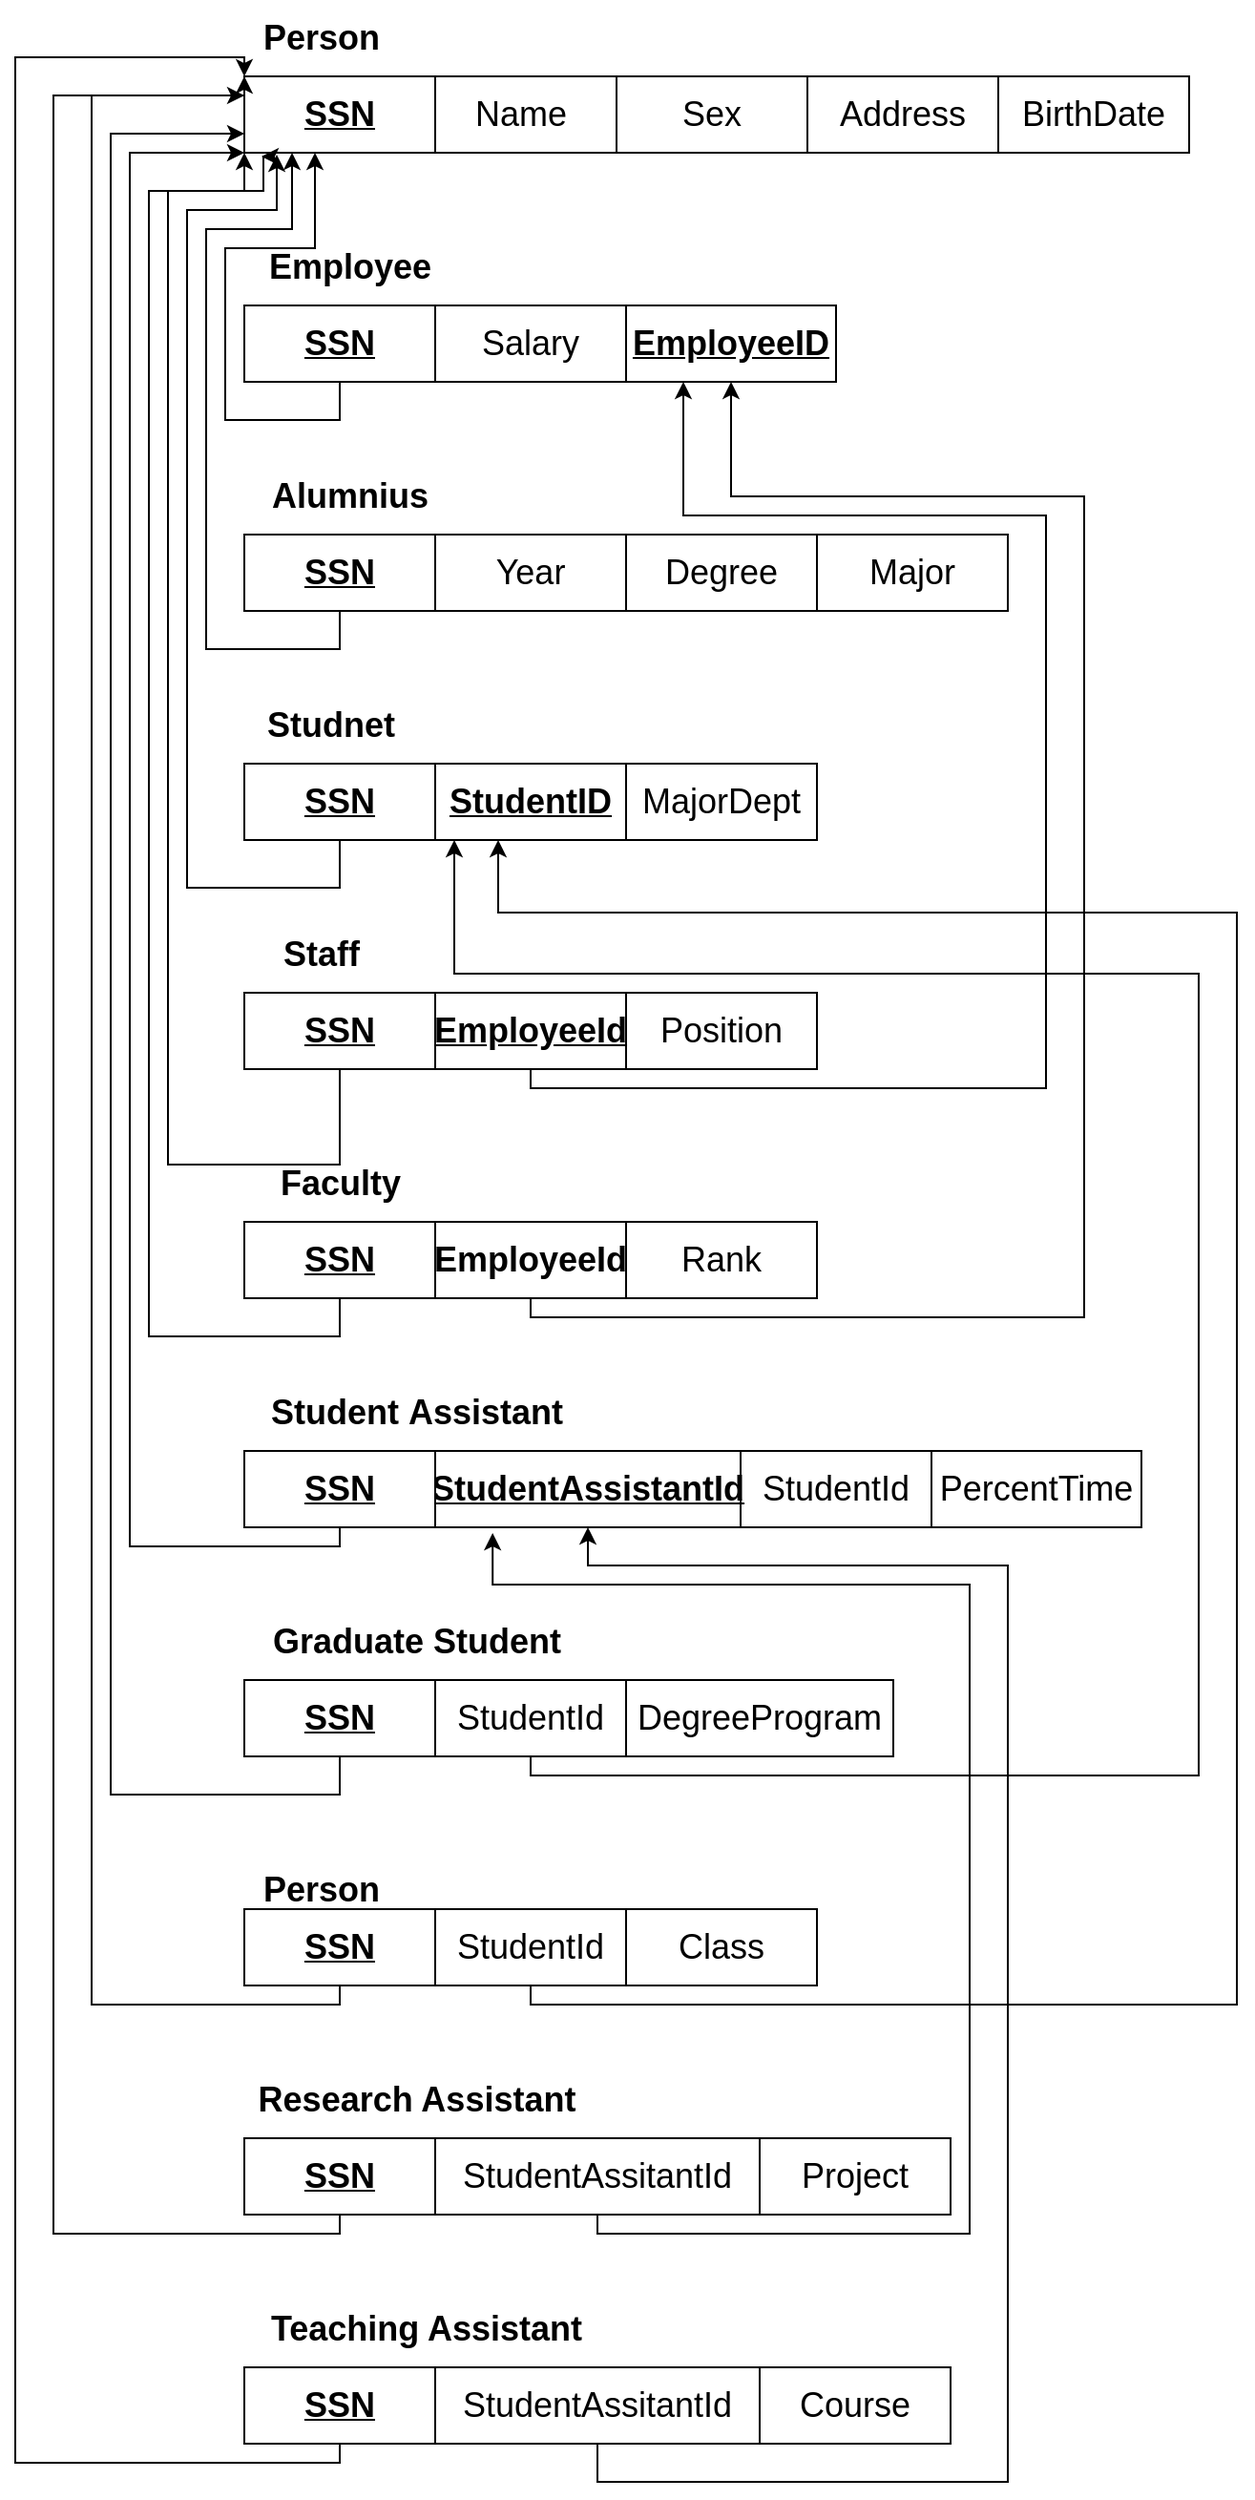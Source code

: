 <mxfile version="20.4.2" type="github">
  <diagram id="nGY78GgrmlLPz7ZSxJ6B" name="Page-1">
    <mxGraphModel dx="1182" dy="1393" grid="1" gridSize="10" guides="1" tooltips="1" connect="1" arrows="1" fold="1" page="1" pageScale="1" pageWidth="850" pageHeight="1100" math="0" shadow="0">
      <root>
        <mxCell id="0" />
        <mxCell id="1" parent="0" />
        <mxCell id="ga5Y2FUn5J8a-sesneGH-1" value="&lt;b&gt;&lt;font style=&quot;font-size: 18px;&quot;&gt;Person&lt;/font&gt;&lt;/b&gt;" style="text;html=1;align=center;verticalAlign=middle;resizable=0;points=[];autosize=1;strokeColor=none;fillColor=none;" vertex="1" parent="1">
          <mxGeometry x="190" y="110" width="80" height="40" as="geometry" />
        </mxCell>
        <mxCell id="ga5Y2FUn5J8a-sesneGH-2" value="&lt;b&gt;&lt;font style=&quot;font-size: 18px;&quot;&gt;Employee&lt;/font&gt;&lt;/b&gt;" style="text;html=1;align=center;verticalAlign=middle;resizable=0;points=[];autosize=1;strokeColor=none;fillColor=none;" vertex="1" parent="1">
          <mxGeometry x="190" y="230" width="110" height="40" as="geometry" />
        </mxCell>
        <mxCell id="ga5Y2FUn5J8a-sesneGH-3" value="&lt;b&gt;&lt;font style=&quot;font-size: 18px;&quot;&gt;Alumnius&lt;/font&gt;&lt;/b&gt;" style="text;html=1;align=center;verticalAlign=middle;resizable=0;points=[];autosize=1;strokeColor=none;fillColor=none;" vertex="1" parent="1">
          <mxGeometry x="190" y="350" width="110" height="40" as="geometry" />
        </mxCell>
        <mxCell id="ga5Y2FUn5J8a-sesneGH-4" value="&lt;b&gt;&lt;font style=&quot;font-size: 18px;&quot;&gt;Studnet&lt;/font&gt;&lt;/b&gt;" style="text;html=1;align=center;verticalAlign=middle;resizable=0;points=[];autosize=1;strokeColor=none;fillColor=none;" vertex="1" parent="1">
          <mxGeometry x="190" y="470" width="90" height="40" as="geometry" />
        </mxCell>
        <mxCell id="ga5Y2FUn5J8a-sesneGH-5" value="&lt;b&gt;&lt;font style=&quot;font-size: 18px;&quot;&gt;Staff&lt;/font&gt;&lt;/b&gt;" style="text;html=1;align=center;verticalAlign=middle;resizable=0;points=[];autosize=1;strokeColor=none;fillColor=none;" vertex="1" parent="1">
          <mxGeometry x="200" y="590" width="60" height="40" as="geometry" />
        </mxCell>
        <mxCell id="ga5Y2FUn5J8a-sesneGH-6" value="&lt;b&gt;&lt;font style=&quot;font-size: 18px;&quot;&gt;Faculty&lt;/font&gt;&lt;/b&gt;" style="text;html=1;align=center;verticalAlign=middle;resizable=0;points=[];autosize=1;strokeColor=none;fillColor=none;" vertex="1" parent="1">
          <mxGeometry x="195" y="710" width="90" height="40" as="geometry" />
        </mxCell>
        <mxCell id="ga5Y2FUn5J8a-sesneGH-7" value="&lt;font style=&quot;&quot;&gt;&lt;span style=&quot;font-size: 18px;&quot;&gt;&lt;b&gt;Student&amp;nbsp;&lt;/b&gt;&lt;/span&gt;&lt;/font&gt;&lt;span style=&quot;font-size: 18px;&quot;&gt;&lt;b&gt;Assistant&lt;/b&gt;&lt;/span&gt;" style="text;html=1;align=center;verticalAlign=middle;resizable=0;points=[];autosize=1;strokeColor=none;fillColor=none;" vertex="1" parent="1">
          <mxGeometry x="190" y="830" width="180" height="40" as="geometry" />
        </mxCell>
        <mxCell id="ga5Y2FUn5J8a-sesneGH-8" value="&lt;b&gt;&lt;font style=&quot;font-size: 18px;&quot;&gt;Person&lt;/font&gt;&lt;/b&gt;" style="text;html=1;align=center;verticalAlign=middle;resizable=0;points=[];autosize=1;strokeColor=none;fillColor=none;" vertex="1" parent="1">
          <mxGeometry x="190" y="1080" width="80" height="40" as="geometry" />
        </mxCell>
        <mxCell id="ga5Y2FUn5J8a-sesneGH-9" value="&lt;b&gt;&lt;font style=&quot;font-size: 18px;&quot;&gt;Research Assistant&lt;/font&gt;&lt;/b&gt;" style="text;html=1;align=center;verticalAlign=middle;resizable=0;points=[];autosize=1;strokeColor=none;fillColor=none;" vertex="1" parent="1">
          <mxGeometry x="185" y="1190" width="190" height="40" as="geometry" />
        </mxCell>
        <mxCell id="ga5Y2FUn5J8a-sesneGH-10" value="&lt;b&gt;&lt;font style=&quot;font-size: 18px;&quot;&gt;Graduate Student&lt;/font&gt;&lt;/b&gt;" style="text;html=1;align=center;verticalAlign=middle;resizable=0;points=[];autosize=1;strokeColor=none;fillColor=none;" vertex="1" parent="1">
          <mxGeometry x="195" y="950" width="170" height="40" as="geometry" />
        </mxCell>
        <mxCell id="ga5Y2FUn5J8a-sesneGH-61" style="edgeStyle=orthogonalEdgeStyle;rounded=0;orthogonalLoop=1;jettySize=auto;html=1;entryX=0.37;entryY=1;entryDx=0;entryDy=0;entryPerimeter=0;fontSize=18;" edge="1" parent="1" source="ga5Y2FUn5J8a-sesneGH-11" target="ga5Y2FUn5J8a-sesneGH-16">
          <mxGeometry relative="1" as="geometry">
            <Array as="points">
              <mxPoint x="240" y="330" />
              <mxPoint x="180" y="330" />
              <mxPoint x="180" y="240" />
              <mxPoint x="227" y="240" />
            </Array>
          </mxGeometry>
        </mxCell>
        <mxCell id="ga5Y2FUn5J8a-sesneGH-11" value="&lt;b&gt;&lt;u&gt;SSN&lt;/u&gt;&lt;/b&gt;" style="whiteSpace=wrap;html=1;align=center;fontSize=18;" vertex="1" parent="1">
          <mxGeometry x="190" y="270" width="100" height="40" as="geometry" />
        </mxCell>
        <mxCell id="ga5Y2FUn5J8a-sesneGH-12" value="BirthDate" style="whiteSpace=wrap;html=1;align=center;fontSize=18;" vertex="1" parent="1">
          <mxGeometry x="585" y="150" width="100" height="40" as="geometry" />
        </mxCell>
        <mxCell id="ga5Y2FUn5J8a-sesneGH-13" value="Address" style="whiteSpace=wrap;html=1;align=center;fontSize=18;" vertex="1" parent="1">
          <mxGeometry x="485" y="150" width="100" height="40" as="geometry" />
        </mxCell>
        <mxCell id="ga5Y2FUn5J8a-sesneGH-14" value="Sex" style="whiteSpace=wrap;html=1;align=center;fontSize=18;" vertex="1" parent="1">
          <mxGeometry x="385" y="150" width="100" height="40" as="geometry" />
        </mxCell>
        <mxCell id="ga5Y2FUn5J8a-sesneGH-15" value="Name" style="whiteSpace=wrap;html=1;align=center;fontSize=18;" vertex="1" parent="1">
          <mxGeometry x="285" y="150" width="100" height="40" as="geometry" />
        </mxCell>
        <mxCell id="ga5Y2FUn5J8a-sesneGH-16" value="&lt;b&gt;&lt;u&gt;SSN&lt;/u&gt;&lt;/b&gt;" style="whiteSpace=wrap;html=1;align=center;fontSize=18;" vertex="1" parent="1">
          <mxGeometry x="190" y="150" width="100" height="40" as="geometry" />
        </mxCell>
        <mxCell id="ga5Y2FUn5J8a-sesneGH-17" value="MajorDept" style="whiteSpace=wrap;html=1;align=center;fontSize=18;" vertex="1" parent="1">
          <mxGeometry x="390" y="510" width="100" height="40" as="geometry" />
        </mxCell>
        <mxCell id="ga5Y2FUn5J8a-sesneGH-18" value="&lt;b&gt;&lt;u&gt;StudentID&lt;/u&gt;&lt;/b&gt;" style="whiteSpace=wrap;html=1;align=center;fontSize=18;" vertex="1" parent="1">
          <mxGeometry x="290" y="510" width="100" height="40" as="geometry" />
        </mxCell>
        <mxCell id="ga5Y2FUn5J8a-sesneGH-63" style="edgeStyle=orthogonalEdgeStyle;rounded=0;orthogonalLoop=1;jettySize=auto;html=1;fontSize=18;entryX=0.17;entryY=1.025;entryDx=0;entryDy=0;entryPerimeter=0;" edge="1" parent="1" source="ga5Y2FUn5J8a-sesneGH-19" target="ga5Y2FUn5J8a-sesneGH-16">
          <mxGeometry relative="1" as="geometry">
            <mxPoint x="210" y="220" as="targetPoint" />
            <Array as="points">
              <mxPoint x="240" y="575" />
              <mxPoint x="160" y="575" />
              <mxPoint x="160" y="220" />
              <mxPoint x="207" y="220" />
            </Array>
          </mxGeometry>
        </mxCell>
        <mxCell id="ga5Y2FUn5J8a-sesneGH-19" value="&lt;b&gt;&lt;u&gt;SSN&lt;/u&gt;&lt;/b&gt;" style="whiteSpace=wrap;html=1;align=center;fontSize=18;" vertex="1" parent="1">
          <mxGeometry x="190" y="510" width="100" height="40" as="geometry" />
        </mxCell>
        <mxCell id="ga5Y2FUn5J8a-sesneGH-20" value="Major" style="whiteSpace=wrap;html=1;align=center;fontSize=18;" vertex="1" parent="1">
          <mxGeometry x="490" y="390" width="100" height="40" as="geometry" />
        </mxCell>
        <mxCell id="ga5Y2FUn5J8a-sesneGH-21" value="Degree" style="whiteSpace=wrap;html=1;align=center;fontSize=18;" vertex="1" parent="1">
          <mxGeometry x="390" y="390" width="100" height="40" as="geometry" />
        </mxCell>
        <mxCell id="ga5Y2FUn5J8a-sesneGH-22" value="Year" style="whiteSpace=wrap;html=1;align=center;fontSize=18;" vertex="1" parent="1">
          <mxGeometry x="290" y="390" width="100" height="40" as="geometry" />
        </mxCell>
        <mxCell id="ga5Y2FUn5J8a-sesneGH-62" style="edgeStyle=orthogonalEdgeStyle;rounded=0;orthogonalLoop=1;jettySize=auto;html=1;fontSize=18;entryX=0.25;entryY=1;entryDx=0;entryDy=0;" edge="1" parent="1" source="ga5Y2FUn5J8a-sesneGH-23" target="ga5Y2FUn5J8a-sesneGH-16">
          <mxGeometry relative="1" as="geometry">
            <mxPoint x="220" y="200" as="targetPoint" />
            <Array as="points">
              <mxPoint x="240" y="450" />
              <mxPoint x="170" y="450" />
              <mxPoint x="170" y="230" />
              <mxPoint x="215" y="230" />
            </Array>
          </mxGeometry>
        </mxCell>
        <mxCell id="ga5Y2FUn5J8a-sesneGH-23" value="&lt;b&gt;&lt;u&gt;SSN&lt;/u&gt;&lt;/b&gt;" style="whiteSpace=wrap;html=1;align=center;fontSize=18;" vertex="1" parent="1">
          <mxGeometry x="190" y="390" width="100" height="40" as="geometry" />
        </mxCell>
        <mxCell id="ga5Y2FUn5J8a-sesneGH-24" value="&lt;b&gt;&lt;u&gt;EmployeeID&lt;/u&gt;&lt;/b&gt;" style="whiteSpace=wrap;html=1;align=center;fontSize=18;" vertex="1" parent="1">
          <mxGeometry x="390" y="270" width="110" height="40" as="geometry" />
        </mxCell>
        <mxCell id="ga5Y2FUn5J8a-sesneGH-25" value="Salary" style="whiteSpace=wrap;html=1;align=center;fontSize=18;" vertex="1" parent="1">
          <mxGeometry x="290" y="270" width="100" height="40" as="geometry" />
        </mxCell>
        <mxCell id="ga5Y2FUn5J8a-sesneGH-32" value="PercentTime" style="whiteSpace=wrap;html=1;align=center;fontSize=18;" vertex="1" parent="1">
          <mxGeometry x="550" y="870" width="110" height="40" as="geometry" />
        </mxCell>
        <mxCell id="ga5Y2FUn5J8a-sesneGH-34" value="StudentId" style="whiteSpace=wrap;html=1;align=center;fontSize=18;" vertex="1" parent="1">
          <mxGeometry x="450" y="870" width="100" height="40" as="geometry" />
        </mxCell>
        <mxCell id="ga5Y2FUn5J8a-sesneGH-35" value="&lt;b&gt;&lt;u&gt;StudentAssistantId&lt;/u&gt;&lt;/b&gt;" style="whiteSpace=wrap;html=1;align=center;fontSize=18;" vertex="1" parent="1">
          <mxGeometry x="290" y="870" width="160" height="40" as="geometry" />
        </mxCell>
        <mxCell id="ga5Y2FUn5J8a-sesneGH-66" style="edgeStyle=orthogonalEdgeStyle;rounded=0;orthogonalLoop=1;jettySize=auto;html=1;fontSize=18;entryX=0;entryY=1;entryDx=0;entryDy=0;" edge="1" parent="1" source="ga5Y2FUn5J8a-sesneGH-36" target="ga5Y2FUn5J8a-sesneGH-16">
          <mxGeometry relative="1" as="geometry">
            <mxPoint x="140" y="189" as="targetPoint" />
            <Array as="points">
              <mxPoint x="240" y="920" />
              <mxPoint x="130" y="920" />
              <mxPoint x="130" y="190" />
            </Array>
          </mxGeometry>
        </mxCell>
        <mxCell id="ga5Y2FUn5J8a-sesneGH-36" value="&lt;b&gt;&lt;u&gt;SSN&lt;/u&gt;&lt;/b&gt;" style="whiteSpace=wrap;html=1;align=center;fontSize=18;" vertex="1" parent="1">
          <mxGeometry x="190" y="870" width="100" height="40" as="geometry" />
        </mxCell>
        <mxCell id="ga5Y2FUn5J8a-sesneGH-38" value="Position" style="whiteSpace=wrap;html=1;align=center;fontSize=18;" vertex="1" parent="1">
          <mxGeometry x="390" y="630" width="100" height="40" as="geometry" />
        </mxCell>
        <mxCell id="ga5Y2FUn5J8a-sesneGH-74" style="edgeStyle=orthogonalEdgeStyle;rounded=0;orthogonalLoop=1;jettySize=auto;html=1;fontSize=18;" edge="1" parent="1" source="ga5Y2FUn5J8a-sesneGH-39">
          <mxGeometry relative="1" as="geometry">
            <mxPoint x="420" y="310" as="targetPoint" />
            <Array as="points">
              <mxPoint x="340" y="680" />
              <mxPoint x="610" y="680" />
              <mxPoint x="610" y="380" />
              <mxPoint x="420" y="380" />
              <mxPoint x="420" y="310" />
            </Array>
          </mxGeometry>
        </mxCell>
        <mxCell id="ga5Y2FUn5J8a-sesneGH-39" value="&lt;b&gt;&lt;u&gt;EmployeeId&lt;/u&gt;&lt;/b&gt;" style="whiteSpace=wrap;html=1;align=center;fontSize=18;" vertex="1" parent="1">
          <mxGeometry x="290" y="630" width="100" height="40" as="geometry" />
        </mxCell>
        <mxCell id="ga5Y2FUn5J8a-sesneGH-64" style="edgeStyle=orthogonalEdgeStyle;rounded=0;orthogonalLoop=1;jettySize=auto;html=1;fontSize=18;entryX=0.09;entryY=1.05;entryDx=0;entryDy=0;entryPerimeter=0;" edge="1" parent="1" source="ga5Y2FUn5J8a-sesneGH-40" target="ga5Y2FUn5J8a-sesneGH-16">
          <mxGeometry relative="1" as="geometry">
            <mxPoint x="200" y="200" as="targetPoint" />
            <Array as="points">
              <mxPoint x="240" y="720" />
              <mxPoint x="150" y="720" />
              <mxPoint x="150" y="210" />
              <mxPoint x="200" y="210" />
            </Array>
          </mxGeometry>
        </mxCell>
        <mxCell id="ga5Y2FUn5J8a-sesneGH-40" value="&lt;b&gt;&lt;u&gt;SSN&lt;/u&gt;&lt;/b&gt;" style="whiteSpace=wrap;html=1;align=center;fontSize=18;" vertex="1" parent="1">
          <mxGeometry x="190" y="630" width="100" height="40" as="geometry" />
        </mxCell>
        <mxCell id="ga5Y2FUn5J8a-sesneGH-41" value="Rank" style="whiteSpace=wrap;html=1;align=center;fontSize=18;" vertex="1" parent="1">
          <mxGeometry x="390" y="750" width="100" height="40" as="geometry" />
        </mxCell>
        <mxCell id="ga5Y2FUn5J8a-sesneGH-75" style="edgeStyle=orthogonalEdgeStyle;rounded=0;orthogonalLoop=1;jettySize=auto;html=1;fontSize=18;entryX=0.5;entryY=1;entryDx=0;entryDy=0;" edge="1" parent="1" source="ga5Y2FUn5J8a-sesneGH-42" target="ga5Y2FUn5J8a-sesneGH-24">
          <mxGeometry relative="1" as="geometry">
            <mxPoint x="440" y="360" as="targetPoint" />
            <Array as="points">
              <mxPoint x="340" y="800" />
              <mxPoint x="630" y="800" />
              <mxPoint x="630" y="370" />
              <mxPoint x="445" y="370" />
            </Array>
          </mxGeometry>
        </mxCell>
        <mxCell id="ga5Y2FUn5J8a-sesneGH-42" value="&lt;b&gt;EmployeeId&lt;/b&gt;" style="whiteSpace=wrap;html=1;align=center;fontSize=18;" vertex="1" parent="1">
          <mxGeometry x="290" y="750" width="100" height="40" as="geometry" />
        </mxCell>
        <mxCell id="ga5Y2FUn5J8a-sesneGH-65" style="edgeStyle=orthogonalEdgeStyle;rounded=0;orthogonalLoop=1;jettySize=auto;html=1;fontSize=18;entryX=0;entryY=1;entryDx=0;entryDy=0;" edge="1" parent="1" source="ga5Y2FUn5J8a-sesneGH-43" target="ga5Y2FUn5J8a-sesneGH-16">
          <mxGeometry relative="1" as="geometry">
            <mxPoint x="180" y="130" as="targetPoint" />
            <Array as="points">
              <mxPoint x="240" y="810" />
              <mxPoint x="140" y="810" />
              <mxPoint x="140" y="210" />
              <mxPoint x="190" y="210" />
            </Array>
          </mxGeometry>
        </mxCell>
        <mxCell id="ga5Y2FUn5J8a-sesneGH-43" value="&lt;b&gt;&lt;u&gt;SSN&lt;/u&gt;&lt;/b&gt;" style="whiteSpace=wrap;html=1;align=center;fontSize=18;" vertex="1" parent="1">
          <mxGeometry x="190" y="750" width="100" height="40" as="geometry" />
        </mxCell>
        <mxCell id="ga5Y2FUn5J8a-sesneGH-47" value="DegreeProgram" style="whiteSpace=wrap;html=1;align=center;fontSize=18;" vertex="1" parent="1">
          <mxGeometry x="390" y="990" width="140" height="40" as="geometry" />
        </mxCell>
        <mxCell id="ga5Y2FUn5J8a-sesneGH-78" style="edgeStyle=orthogonalEdgeStyle;rounded=0;orthogonalLoop=1;jettySize=auto;html=1;fontSize=18;entryX=0.1;entryY=1;entryDx=0;entryDy=0;entryPerimeter=0;" edge="1" parent="1" source="ga5Y2FUn5J8a-sesneGH-48" target="ga5Y2FUn5J8a-sesneGH-18">
          <mxGeometry relative="1" as="geometry">
            <mxPoint x="300" y="620" as="targetPoint" />
            <Array as="points">
              <mxPoint x="340" y="1040" />
              <mxPoint x="690" y="1040" />
              <mxPoint x="690" y="620" />
              <mxPoint x="300" y="620" />
            </Array>
          </mxGeometry>
        </mxCell>
        <mxCell id="ga5Y2FUn5J8a-sesneGH-48" value="StudentId" style="whiteSpace=wrap;html=1;align=center;fontSize=18;" vertex="1" parent="1">
          <mxGeometry x="290" y="990" width="100" height="40" as="geometry" />
        </mxCell>
        <mxCell id="ga5Y2FUn5J8a-sesneGH-67" style="edgeStyle=orthogonalEdgeStyle;rounded=0;orthogonalLoop=1;jettySize=auto;html=1;fontSize=18;entryX=0;entryY=0.75;entryDx=0;entryDy=0;" edge="1" parent="1" source="ga5Y2FUn5J8a-sesneGH-49" target="ga5Y2FUn5J8a-sesneGH-16">
          <mxGeometry relative="1" as="geometry">
            <mxPoint x="120" y="180" as="targetPoint" />
            <Array as="points">
              <mxPoint x="240" y="1050" />
              <mxPoint x="120" y="1050" />
              <mxPoint x="120" y="180" />
            </Array>
          </mxGeometry>
        </mxCell>
        <mxCell id="ga5Y2FUn5J8a-sesneGH-49" value="&lt;b&gt;&lt;u&gt;SSN&lt;/u&gt;&lt;/b&gt;" style="whiteSpace=wrap;html=1;align=center;fontSize=18;" vertex="1" parent="1">
          <mxGeometry x="190" y="990" width="100" height="40" as="geometry" />
        </mxCell>
        <mxCell id="ga5Y2FUn5J8a-sesneGH-50" value="Class" style="whiteSpace=wrap;html=1;align=center;fontSize=18;" vertex="1" parent="1">
          <mxGeometry x="390" y="1110" width="100" height="40" as="geometry" />
        </mxCell>
        <mxCell id="ga5Y2FUn5J8a-sesneGH-79" style="edgeStyle=orthogonalEdgeStyle;rounded=0;orthogonalLoop=1;jettySize=auto;html=1;fontSize=18;entryX=0.33;entryY=1;entryDx=0;entryDy=0;entryPerimeter=0;" edge="1" parent="1" source="ga5Y2FUn5J8a-sesneGH-51" target="ga5Y2FUn5J8a-sesneGH-18">
          <mxGeometry relative="1" as="geometry">
            <mxPoint x="320" y="600" as="targetPoint" />
            <Array as="points">
              <mxPoint x="340" y="1160" />
              <mxPoint x="710" y="1160" />
              <mxPoint x="710" y="588" />
              <mxPoint x="323" y="588" />
            </Array>
          </mxGeometry>
        </mxCell>
        <mxCell id="ga5Y2FUn5J8a-sesneGH-51" value="StudentId" style="whiteSpace=wrap;html=1;align=center;fontSize=18;" vertex="1" parent="1">
          <mxGeometry x="290" y="1110" width="100" height="40" as="geometry" />
        </mxCell>
        <mxCell id="ga5Y2FUn5J8a-sesneGH-71" style="edgeStyle=orthogonalEdgeStyle;rounded=0;orthogonalLoop=1;jettySize=auto;html=1;fontSize=18;entryX=0;entryY=0.25;entryDx=0;entryDy=0;" edge="1" parent="1" source="ga5Y2FUn5J8a-sesneGH-52" target="ga5Y2FUn5J8a-sesneGH-16">
          <mxGeometry relative="1" as="geometry">
            <mxPoint x="110" y="160" as="targetPoint" />
            <Array as="points">
              <mxPoint x="240" y="1160" />
              <mxPoint x="110" y="1160" />
              <mxPoint x="110" y="160" />
            </Array>
          </mxGeometry>
        </mxCell>
        <mxCell id="ga5Y2FUn5J8a-sesneGH-52" value="&lt;b&gt;&lt;u&gt;SSN&lt;/u&gt;&lt;/b&gt;" style="whiteSpace=wrap;html=1;align=center;fontSize=18;" vertex="1" parent="1">
          <mxGeometry x="190" y="1110" width="100" height="40" as="geometry" />
        </mxCell>
        <mxCell id="ga5Y2FUn5J8a-sesneGH-53" value="Project" style="whiteSpace=wrap;html=1;align=center;fontSize=18;" vertex="1" parent="1">
          <mxGeometry x="460" y="1230" width="100" height="40" as="geometry" />
        </mxCell>
        <mxCell id="ga5Y2FUn5J8a-sesneGH-76" style="edgeStyle=orthogonalEdgeStyle;rounded=0;orthogonalLoop=1;jettySize=auto;html=1;fontSize=18;entryX=0.188;entryY=1.075;entryDx=0;entryDy=0;entryPerimeter=0;" edge="1" parent="1" source="ga5Y2FUn5J8a-sesneGH-54" target="ga5Y2FUn5J8a-sesneGH-35">
          <mxGeometry relative="1" as="geometry">
            <mxPoint x="320" y="940" as="targetPoint" />
            <Array as="points">
              <mxPoint x="375" y="1280" />
              <mxPoint x="570" y="1280" />
              <mxPoint x="570" y="940" />
              <mxPoint x="320" y="940" />
            </Array>
          </mxGeometry>
        </mxCell>
        <mxCell id="ga5Y2FUn5J8a-sesneGH-54" value="StudentAssitantId" style="whiteSpace=wrap;html=1;align=center;fontSize=18;" vertex="1" parent="1">
          <mxGeometry x="290" y="1230" width="170" height="40" as="geometry" />
        </mxCell>
        <mxCell id="ga5Y2FUn5J8a-sesneGH-72" style="edgeStyle=orthogonalEdgeStyle;rounded=0;orthogonalLoop=1;jettySize=auto;html=1;fontSize=18;entryX=0;entryY=1;entryDx=0;entryDy=0;entryPerimeter=0;" edge="1" parent="1" source="ga5Y2FUn5J8a-sesneGH-55" target="ga5Y2FUn5J8a-sesneGH-1">
          <mxGeometry relative="1" as="geometry">
            <mxPoint x="50" y="140" as="targetPoint" />
            <Array as="points">
              <mxPoint x="240" y="1280" />
              <mxPoint x="90" y="1280" />
              <mxPoint x="90" y="160" />
              <mxPoint x="190" y="160" />
            </Array>
          </mxGeometry>
        </mxCell>
        <mxCell id="ga5Y2FUn5J8a-sesneGH-55" value="&lt;b&gt;&lt;u&gt;SSN&lt;/u&gt;&lt;/b&gt;" style="whiteSpace=wrap;html=1;align=center;fontSize=18;" vertex="1" parent="1">
          <mxGeometry x="190" y="1230" width="100" height="40" as="geometry" />
        </mxCell>
        <mxCell id="ga5Y2FUn5J8a-sesneGH-56" value="&lt;b&gt;&lt;font style=&quot;font-size: 18px;&quot;&gt;Teaching Assistant&lt;/font&gt;&lt;/b&gt;" style="text;html=1;align=center;verticalAlign=middle;resizable=0;points=[];autosize=1;strokeColor=none;fillColor=none;" vertex="1" parent="1">
          <mxGeometry x="190" y="1310" width="190" height="40" as="geometry" />
        </mxCell>
        <mxCell id="ga5Y2FUn5J8a-sesneGH-57" value="Course" style="whiteSpace=wrap;html=1;align=center;fontSize=18;" vertex="1" parent="1">
          <mxGeometry x="460" y="1350" width="100" height="40" as="geometry" />
        </mxCell>
        <mxCell id="ga5Y2FUn5J8a-sesneGH-77" style="edgeStyle=orthogonalEdgeStyle;rounded=0;orthogonalLoop=1;jettySize=auto;html=1;fontSize=18;" edge="1" parent="1" source="ga5Y2FUn5J8a-sesneGH-58" target="ga5Y2FUn5J8a-sesneGH-35">
          <mxGeometry relative="1" as="geometry">
            <mxPoint x="340" y="930" as="targetPoint" />
            <Array as="points">
              <mxPoint x="375" y="1410" />
              <mxPoint x="590" y="1410" />
              <mxPoint x="590" y="930" />
              <mxPoint x="370" y="930" />
            </Array>
          </mxGeometry>
        </mxCell>
        <mxCell id="ga5Y2FUn5J8a-sesneGH-58" value="StudentAssitantId" style="whiteSpace=wrap;html=1;align=center;fontSize=18;" vertex="1" parent="1">
          <mxGeometry x="290" y="1350" width="170" height="40" as="geometry" />
        </mxCell>
        <mxCell id="ga5Y2FUn5J8a-sesneGH-73" style="edgeStyle=orthogonalEdgeStyle;rounded=0;orthogonalLoop=1;jettySize=auto;html=1;fontSize=18;entryX=0;entryY=0;entryDx=0;entryDy=0;" edge="1" parent="1" source="ga5Y2FUn5J8a-sesneGH-59" target="ga5Y2FUn5J8a-sesneGH-16">
          <mxGeometry relative="1" as="geometry">
            <mxPoint x="50" y="140" as="targetPoint" />
            <Array as="points">
              <mxPoint x="240" y="1400" />
              <mxPoint x="70" y="1400" />
              <mxPoint x="70" y="140" />
              <mxPoint x="190" y="140" />
            </Array>
          </mxGeometry>
        </mxCell>
        <mxCell id="ga5Y2FUn5J8a-sesneGH-59" value="&lt;b&gt;&lt;u&gt;SSN&lt;/u&gt;&lt;/b&gt;" style="whiteSpace=wrap;html=1;align=center;fontSize=18;" vertex="1" parent="1">
          <mxGeometry x="190" y="1350" width="100" height="40" as="geometry" />
        </mxCell>
      </root>
    </mxGraphModel>
  </diagram>
</mxfile>
